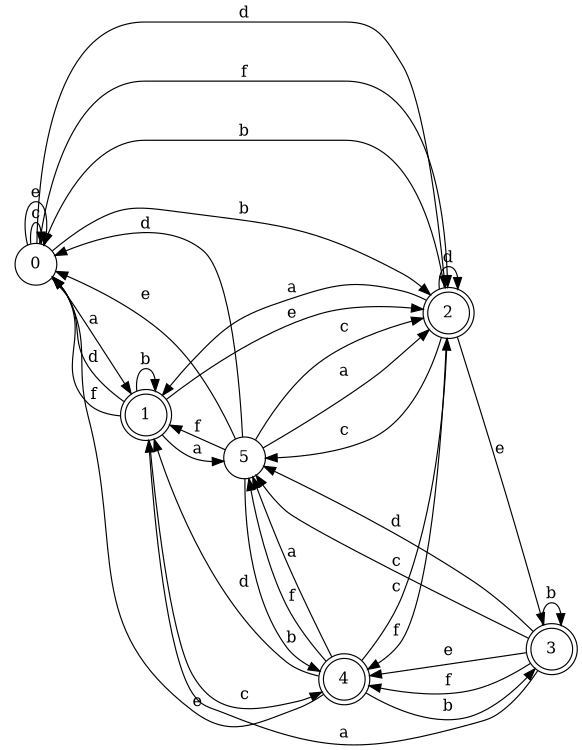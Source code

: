 digraph n5_5 {
__start0 [label="" shape="none"];

rankdir=LR;
size="8,5";

s0 [style="filled", color="black", fillcolor="white" shape="circle", label="0"];
s1 [style="rounded,filled", color="black", fillcolor="white" shape="doublecircle", label="1"];
s2 [style="rounded,filled", color="black", fillcolor="white" shape="doublecircle", label="2"];
s3 [style="rounded,filled", color="black", fillcolor="white" shape="doublecircle", label="3"];
s4 [style="rounded,filled", color="black", fillcolor="white" shape="doublecircle", label="4"];
s5 [style="filled", color="black", fillcolor="white" shape="circle", label="5"];
s0 -> s1 [label="a"];
s0 -> s2 [label="b"];
s0 -> s0 [label="c"];
s0 -> s2 [label="d"];
s0 -> s0 [label="e"];
s0 -> s2 [label="f"];
s1 -> s5 [label="a"];
s1 -> s1 [label="b"];
s1 -> s4 [label="c"];
s1 -> s0 [label="d"];
s1 -> s2 [label="e"];
s1 -> s0 [label="f"];
s2 -> s1 [label="a"];
s2 -> s0 [label="b"];
s2 -> s5 [label="c"];
s2 -> s2 [label="d"];
s2 -> s3 [label="e"];
s2 -> s4 [label="f"];
s3 -> s1 [label="a"];
s3 -> s3 [label="b"];
s3 -> s5 [label="c"];
s3 -> s5 [label="d"];
s3 -> s4 [label="e"];
s3 -> s4 [label="f"];
s4 -> s5 [label="a"];
s4 -> s3 [label="b"];
s4 -> s2 [label="c"];
s4 -> s1 [label="d"];
s4 -> s0 [label="e"];
s4 -> s5 [label="f"];
s5 -> s2 [label="a"];
s5 -> s4 [label="b"];
s5 -> s2 [label="c"];
s5 -> s0 [label="d"];
s5 -> s0 [label="e"];
s5 -> s1 [label="f"];

}